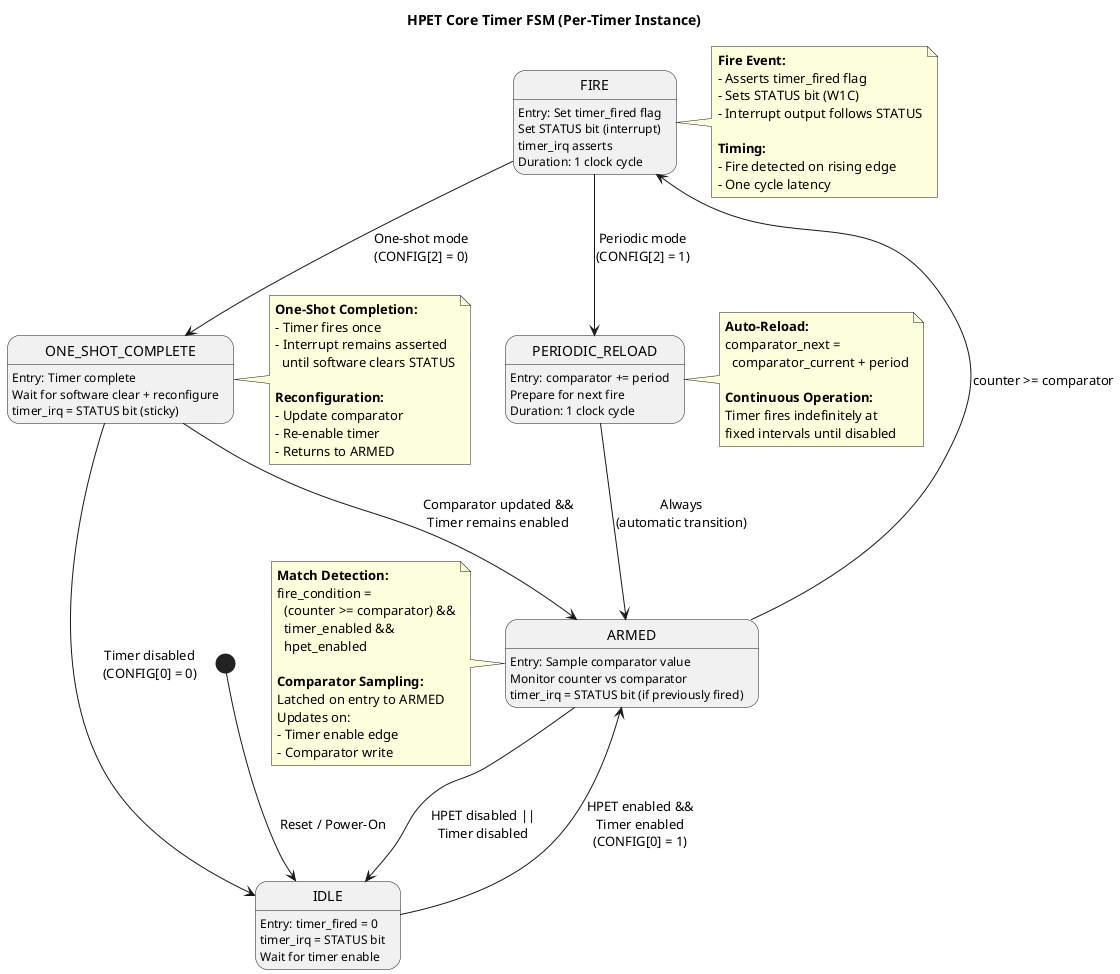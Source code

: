 @startuml hpet_core_fsm

title HPET Core Timer FSM (Per-Timer Instance)

[*] --> IDLE : Reset / Power-On

state IDLE {
  IDLE : Entry: timer_fired = 0
  IDLE : timer_irq = STATUS bit
  IDLE : Wait for timer enable
}

state ARMED {
  ARMED : Entry: Sample comparator value
  ARMED : Monitor counter vs comparator
  ARMED : timer_irq = STATUS bit (if previously fired)
}

state FIRE {
  FIRE : Entry: Set timer_fired flag
  FIRE : Set STATUS bit (interrupt)
  FIRE : timer_irq asserts
  FIRE : Duration: 1 clock cycle
}

state PERIODIC_RELOAD {
  PERIODIC_RELOAD : Entry: comparator += period
  PERIODIC_RELOAD : Prepare for next fire
  PERIODIC_RELOAD : Duration: 1 clock cycle
}

state ONE_SHOT_COMPLETE {
  ONE_SHOT_COMPLETE : Entry: Timer complete
  ONE_SHOT_COMPLETE : Wait for software clear + reconfigure
  ONE_SHOT_COMPLETE : timer_irq = STATUS bit (sticky)
}

IDLE --> ARMED : HPET enabled &&\nTimer enabled\n(CONFIG[0] = 1)

ARMED --> FIRE : counter >= comparator

FIRE --> PERIODIC_RELOAD : Periodic mode\n(CONFIG[2] = 1)

FIRE --> ONE_SHOT_COMPLETE : One-shot mode\n(CONFIG[2] = 0)

PERIODIC_RELOAD --> ARMED : Always\n(automatic transition)

ONE_SHOT_COMPLETE --> IDLE : Timer disabled\n(CONFIG[0] = 0)

ONE_SHOT_COMPLETE --> ARMED : Comparator updated &&\nTimer remains enabled

ARMED --> IDLE : HPET disabled ||\nTimer disabled

note right of FIRE
  **Fire Event:**
  - Asserts timer_fired flag
  - Sets STATUS bit (W1C)
  - Interrupt output follows STATUS

  **Timing:**
  - Fire detected on rising edge
  - One cycle latency
end note

note right of PERIODIC_RELOAD
  **Auto-Reload:**
  comparator_next =
    comparator_current + period

  **Continuous Operation:**
  Timer fires indefinitely at
  fixed intervals until disabled
end note

note right of ONE_SHOT_COMPLETE
  **One-Shot Completion:**
  - Timer fires once
  - Interrupt remains asserted
    until software clears STATUS

  **Reconfiguration:**
  - Update comparator
  - Re-enable timer
  - Returns to ARMED
end note

note left of ARMED
  **Match Detection:**
  fire_condition =
    (counter >= comparator) &&
    timer_enabled &&
    hpet_enabled

  **Comparator Sampling:**
  Latched on entry to ARMED
  Updates on:
  - Timer enable edge
  - Comparator write
end note

@enduml

